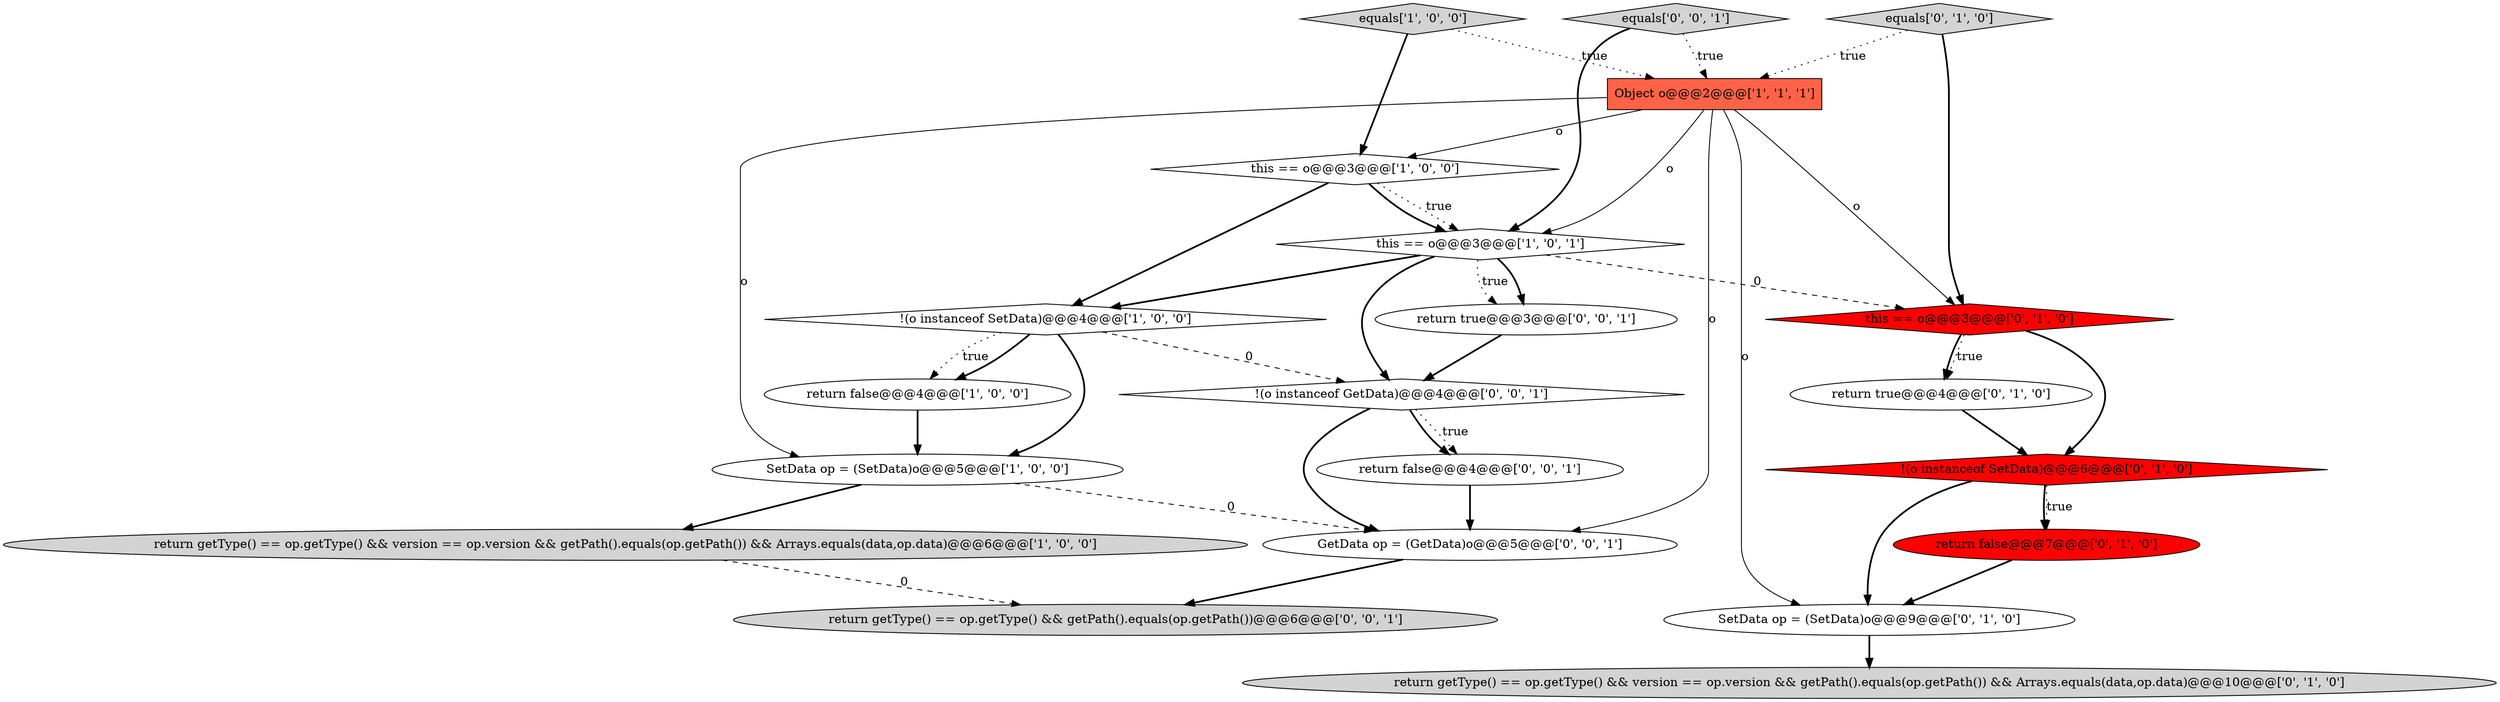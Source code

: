digraph {
4 [style = filled, label = "this == o@@@3@@@['1', '0', '0']", fillcolor = white, shape = diamond image = "AAA0AAABBB1BBB"];
5 [style = filled, label = "this == o@@@3@@@['1', '0', '1']", fillcolor = white, shape = diamond image = "AAA0AAABBB1BBB"];
9 [style = filled, label = "return false@@@7@@@['0', '1', '0']", fillcolor = red, shape = ellipse image = "AAA1AAABBB2BBB"];
18 [style = filled, label = "return getType() == op.getType() && getPath().equals(op.getPath())@@@6@@@['0', '0', '1']", fillcolor = lightgray, shape = ellipse image = "AAA0AAABBB3BBB"];
16 [style = filled, label = "GetData op = (GetData)o@@@5@@@['0', '0', '1']", fillcolor = white, shape = ellipse image = "AAA0AAABBB3BBB"];
17 [style = filled, label = "return false@@@4@@@['0', '0', '1']", fillcolor = white, shape = ellipse image = "AAA0AAABBB3BBB"];
14 [style = filled, label = "!(o instanceof SetData)@@@6@@@['0', '1', '0']", fillcolor = red, shape = diamond image = "AAA1AAABBB2BBB"];
10 [style = filled, label = "SetData op = (SetData)o@@@9@@@['0', '1', '0']", fillcolor = white, shape = ellipse image = "AAA0AAABBB2BBB"];
19 [style = filled, label = "equals['0', '0', '1']", fillcolor = lightgray, shape = diamond image = "AAA0AAABBB3BBB"];
2 [style = filled, label = "SetData op = (SetData)o@@@5@@@['1', '0', '0']", fillcolor = white, shape = ellipse image = "AAA0AAABBB1BBB"];
20 [style = filled, label = "!(o instanceof GetData)@@@4@@@['0', '0', '1']", fillcolor = white, shape = diamond image = "AAA0AAABBB3BBB"];
15 [style = filled, label = "return true@@@3@@@['0', '0', '1']", fillcolor = white, shape = ellipse image = "AAA0AAABBB3BBB"];
7 [style = filled, label = "Object o@@@2@@@['1', '1', '1']", fillcolor = tomato, shape = box image = "AAA0AAABBB1BBB"];
11 [style = filled, label = "return true@@@4@@@['0', '1', '0']", fillcolor = white, shape = ellipse image = "AAA0AAABBB2BBB"];
6 [style = filled, label = "!(o instanceof SetData)@@@4@@@['1', '0', '0']", fillcolor = white, shape = diamond image = "AAA0AAABBB1BBB"];
0 [style = filled, label = "equals['1', '0', '0']", fillcolor = lightgray, shape = diamond image = "AAA0AAABBB1BBB"];
12 [style = filled, label = "equals['0', '1', '0']", fillcolor = lightgray, shape = diamond image = "AAA0AAABBB2BBB"];
1 [style = filled, label = "return false@@@4@@@['1', '0', '0']", fillcolor = white, shape = ellipse image = "AAA0AAABBB1BBB"];
13 [style = filled, label = "return getType() == op.getType() && version == op.version && getPath().equals(op.getPath()) && Arrays.equals(data,op.data)@@@10@@@['0', '1', '0']", fillcolor = lightgray, shape = ellipse image = "AAA0AAABBB2BBB"];
8 [style = filled, label = "this == o@@@3@@@['0', '1', '0']", fillcolor = red, shape = diamond image = "AAA1AAABBB2BBB"];
3 [style = filled, label = "return getType() == op.getType() && version == op.version && getPath().equals(op.getPath()) && Arrays.equals(data,op.data)@@@6@@@['1', '0', '0']", fillcolor = lightgray, shape = ellipse image = "AAA0AAABBB1BBB"];
4->5 [style = dotted, label="true"];
20->17 [style = bold, label=""];
16->18 [style = bold, label=""];
5->20 [style = bold, label=""];
11->14 [style = bold, label=""];
4->6 [style = bold, label=""];
6->20 [style = dashed, label="0"];
20->17 [style = dotted, label="true"];
3->18 [style = dashed, label="0"];
2->3 [style = bold, label=""];
6->1 [style = dotted, label="true"];
8->14 [style = bold, label=""];
14->10 [style = bold, label=""];
5->15 [style = bold, label=""];
19->7 [style = dotted, label="true"];
9->10 [style = bold, label=""];
5->15 [style = dotted, label="true"];
6->2 [style = bold, label=""];
19->5 [style = bold, label=""];
7->10 [style = solid, label="o"];
7->4 [style = solid, label="o"];
6->1 [style = bold, label=""];
20->16 [style = bold, label=""];
5->6 [style = bold, label=""];
10->13 [style = bold, label=""];
7->16 [style = solid, label="o"];
0->4 [style = bold, label=""];
12->8 [style = bold, label=""];
15->20 [style = bold, label=""];
2->16 [style = dashed, label="0"];
8->11 [style = dotted, label="true"];
5->8 [style = dashed, label="0"];
14->9 [style = bold, label=""];
1->2 [style = bold, label=""];
14->9 [style = dotted, label="true"];
7->5 [style = solid, label="o"];
12->7 [style = dotted, label="true"];
8->11 [style = bold, label=""];
7->2 [style = solid, label="o"];
4->5 [style = bold, label=""];
7->8 [style = solid, label="o"];
17->16 [style = bold, label=""];
0->7 [style = dotted, label="true"];
}

